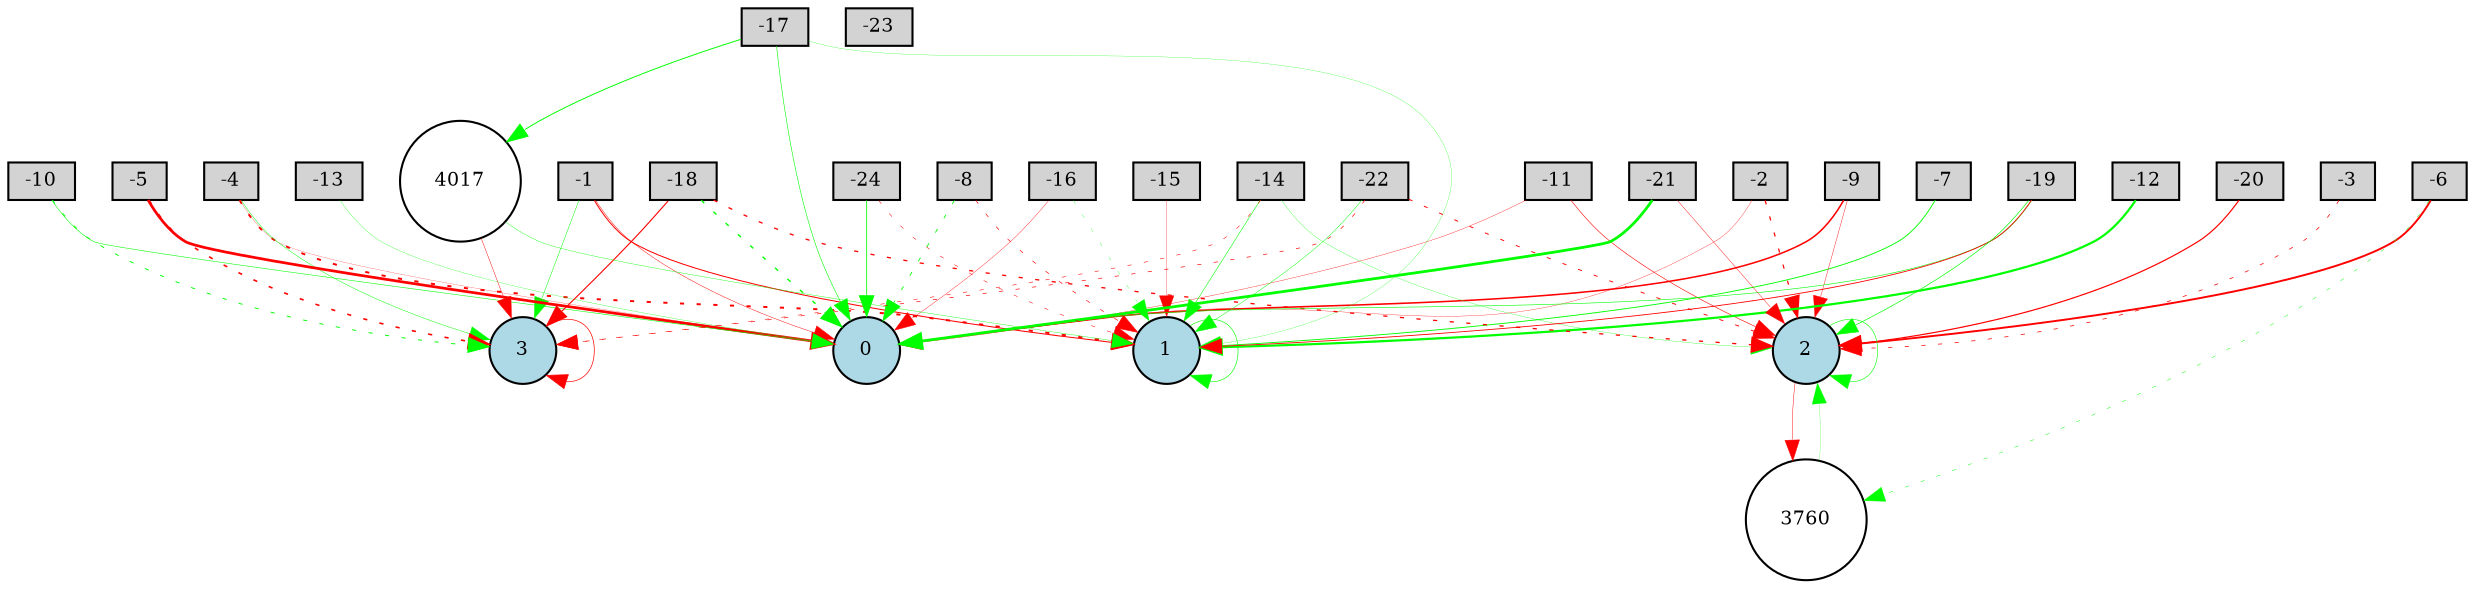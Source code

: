 digraph {
	node [fontsize=9 height=0.2 shape=circle width=0.2]
	-1 [fillcolor=lightgray shape=box style=filled]
	-2 [fillcolor=lightgray shape=box style=filled]
	-3 [fillcolor=lightgray shape=box style=filled]
	-4 [fillcolor=lightgray shape=box style=filled]
	-5 [fillcolor=lightgray shape=box style=filled]
	-6 [fillcolor=lightgray shape=box style=filled]
	-7 [fillcolor=lightgray shape=box style=filled]
	-8 [fillcolor=lightgray shape=box style=filled]
	-9 [fillcolor=lightgray shape=box style=filled]
	-10 [fillcolor=lightgray shape=box style=filled]
	-11 [fillcolor=lightgray shape=box style=filled]
	-12 [fillcolor=lightgray shape=box style=filled]
	-13 [fillcolor=lightgray shape=box style=filled]
	-14 [fillcolor=lightgray shape=box style=filled]
	-15 [fillcolor=lightgray shape=box style=filled]
	-16 [fillcolor=lightgray shape=box style=filled]
	-17 [fillcolor=lightgray shape=box style=filled]
	-18 [fillcolor=lightgray shape=box style=filled]
	-19 [fillcolor=lightgray shape=box style=filled]
	-20 [fillcolor=lightgray shape=box style=filled]
	-21 [fillcolor=lightgray shape=box style=filled]
	-22 [fillcolor=lightgray shape=box style=filled]
	-23 [fillcolor=lightgray shape=box style=filled]
	-24 [fillcolor=lightgray shape=box style=filled]
	0 [fillcolor=lightblue style=filled]
	1 [fillcolor=lightblue style=filled]
	2 [fillcolor=lightblue style=filled]
	3 [fillcolor=lightblue style=filled]
	3760 [fillcolor=white style=filled]
	4017 [fillcolor=white style=filled]
	-20 -> 2 [color=red penwidth=0.5753219319875198 style=solid]
	-1 -> 0 [color=red penwidth=0.2182387474030102 style=solid]
	-24 -> 1 [color=red penwidth=0.24662006359588892 style=dotted]
	-17 -> 0 [color=green penwidth=0.2773137925551106 style=solid]
	-9 -> 2 [color=red penwidth=0.19666984908034008 style=solid]
	3760 -> 2 [color=green penwidth=0.10567563205743376 style=solid]
	-8 -> 1 [color=red penwidth=0.32103131031736193 style=dotted]
	-6 -> 3760 [color=green penwidth=0.22567923777618124 style=dotted]
	-6 -> 2 [color=red penwidth=0.9290720242499251 style=solid]
	-2 -> 0 [color=red penwidth=0.1521780210003152 style=solid]
	-10 -> 3 [color=green penwidth=0.4541045989440087 style=dotted]
	2 -> 3760 [color=red penwidth=0.21891658283017182 style=solid]
	-1 -> 1 [color=red penwidth=0.48653338507327315 style=solid]
	-19 -> 2 [color=green penwidth=0.3225619916235303 style=solid]
	3 -> 3 [color=red penwidth=0.33186236714619866 style=solid]
	-11 -> 0 [color=red penwidth=0.17044617823586045 style=solid]
	-14 -> 2 [color=green penwidth=0.14599707066150758 style=solid]
	-12 -> 1 [color=green penwidth=1.063133708240379 style=solid]
	-15 -> 1 [color=red penwidth=0.14314295640521588 style=solid]
	-4 -> 3 [color=green penwidth=0.226816568502587 style=solid]
	-21 -> 0 [color=green penwidth=1.3303399133987046 style=solid]
	-16 -> 0 [color=red penwidth=0.17883910453217422 style=solid]
	-3 -> 2 [color=red penwidth=0.3498165344140668 style=dotted]
	-22 -> 1 [color=green penwidth=0.22012880663826406 style=solid]
	2 -> 2 [color=green penwidth=0.2804909137765627 style=solid]
	-10 -> 0 [color=green penwidth=0.26539088478999695 style=solid]
	4017 -> 3 [color=red penwidth=0.22166945063205215 style=solid]
	-17 -> 4017 [color=green penwidth=0.4584855917333055 style=solid]
	1 -> 1 [color=green penwidth=0.2993883340664859 style=solid]
	-18 -> 0 [color=green penwidth=0.6635512947972262 style=dotted]
	-5 -> 0 [color=red penwidth=1.3081663155362122 style=solid]
	-19 -> 1 [color=red penwidth=0.41149337149946996 style=solid]
	-14 -> 3 [color=red penwidth=0.2644548503463284 style=dotted]
	-2 -> 2 [color=red penwidth=0.5879411636891223 style=dotted]
	-16 -> 1 [color=green penwidth=0.15270555066113015 style=dotted]
	-9 -> 0 [color=red penwidth=0.7431332388571628 style=solid]
	-4 -> 0 [color=red penwidth=0.11098402066407234 style=solid]
	-18 -> 3 [color=red penwidth=0.5294848290938068 style=solid]
	-5 -> 3 [color=red penwidth=0.7729539045519397 style=dotted]
	-19 -> 0 [color=green penwidth=0.2852435728122338 style=solid]
	-22 -> 2 [color=red penwidth=0.4483750836319069 style=dotted]
	-18 -> 2 [color=red penwidth=0.6329232549199073 style=dotted]
	-1 -> 3 [color=green penwidth=0.2321116561916897 style=solid]
	-21 -> 2 [color=red penwidth=0.20125600014190181 style=solid]
	-24 -> 0 [color=green penwidth=0.3942211682534844 style=solid]
	-11 -> 2 [color=red penwidth=0.28026766862247376 style=solid]
	4017 -> 1 [color=green penwidth=0.18612277437260666 style=solid]
	-17 -> 1 [color=green penwidth=0.1285237956180721 style=solid]
	-4 -> 1 [color=red penwidth=0.9371075259314693 style=dotted]
	-7 -> 1 [color=green penwidth=0.43459072820278677 style=solid]
	-13 -> 0 [color=green penwidth=0.1434666686909522 style=solid]
	-8 -> 0 [color=green penwidth=0.4188222567669023 style=dotted]
	-22 -> 3 [color=red penwidth=0.3226789779188127 style=dotted]
	-14 -> 1 [color=green penwidth=0.2676773726921964 style=solid]
}
